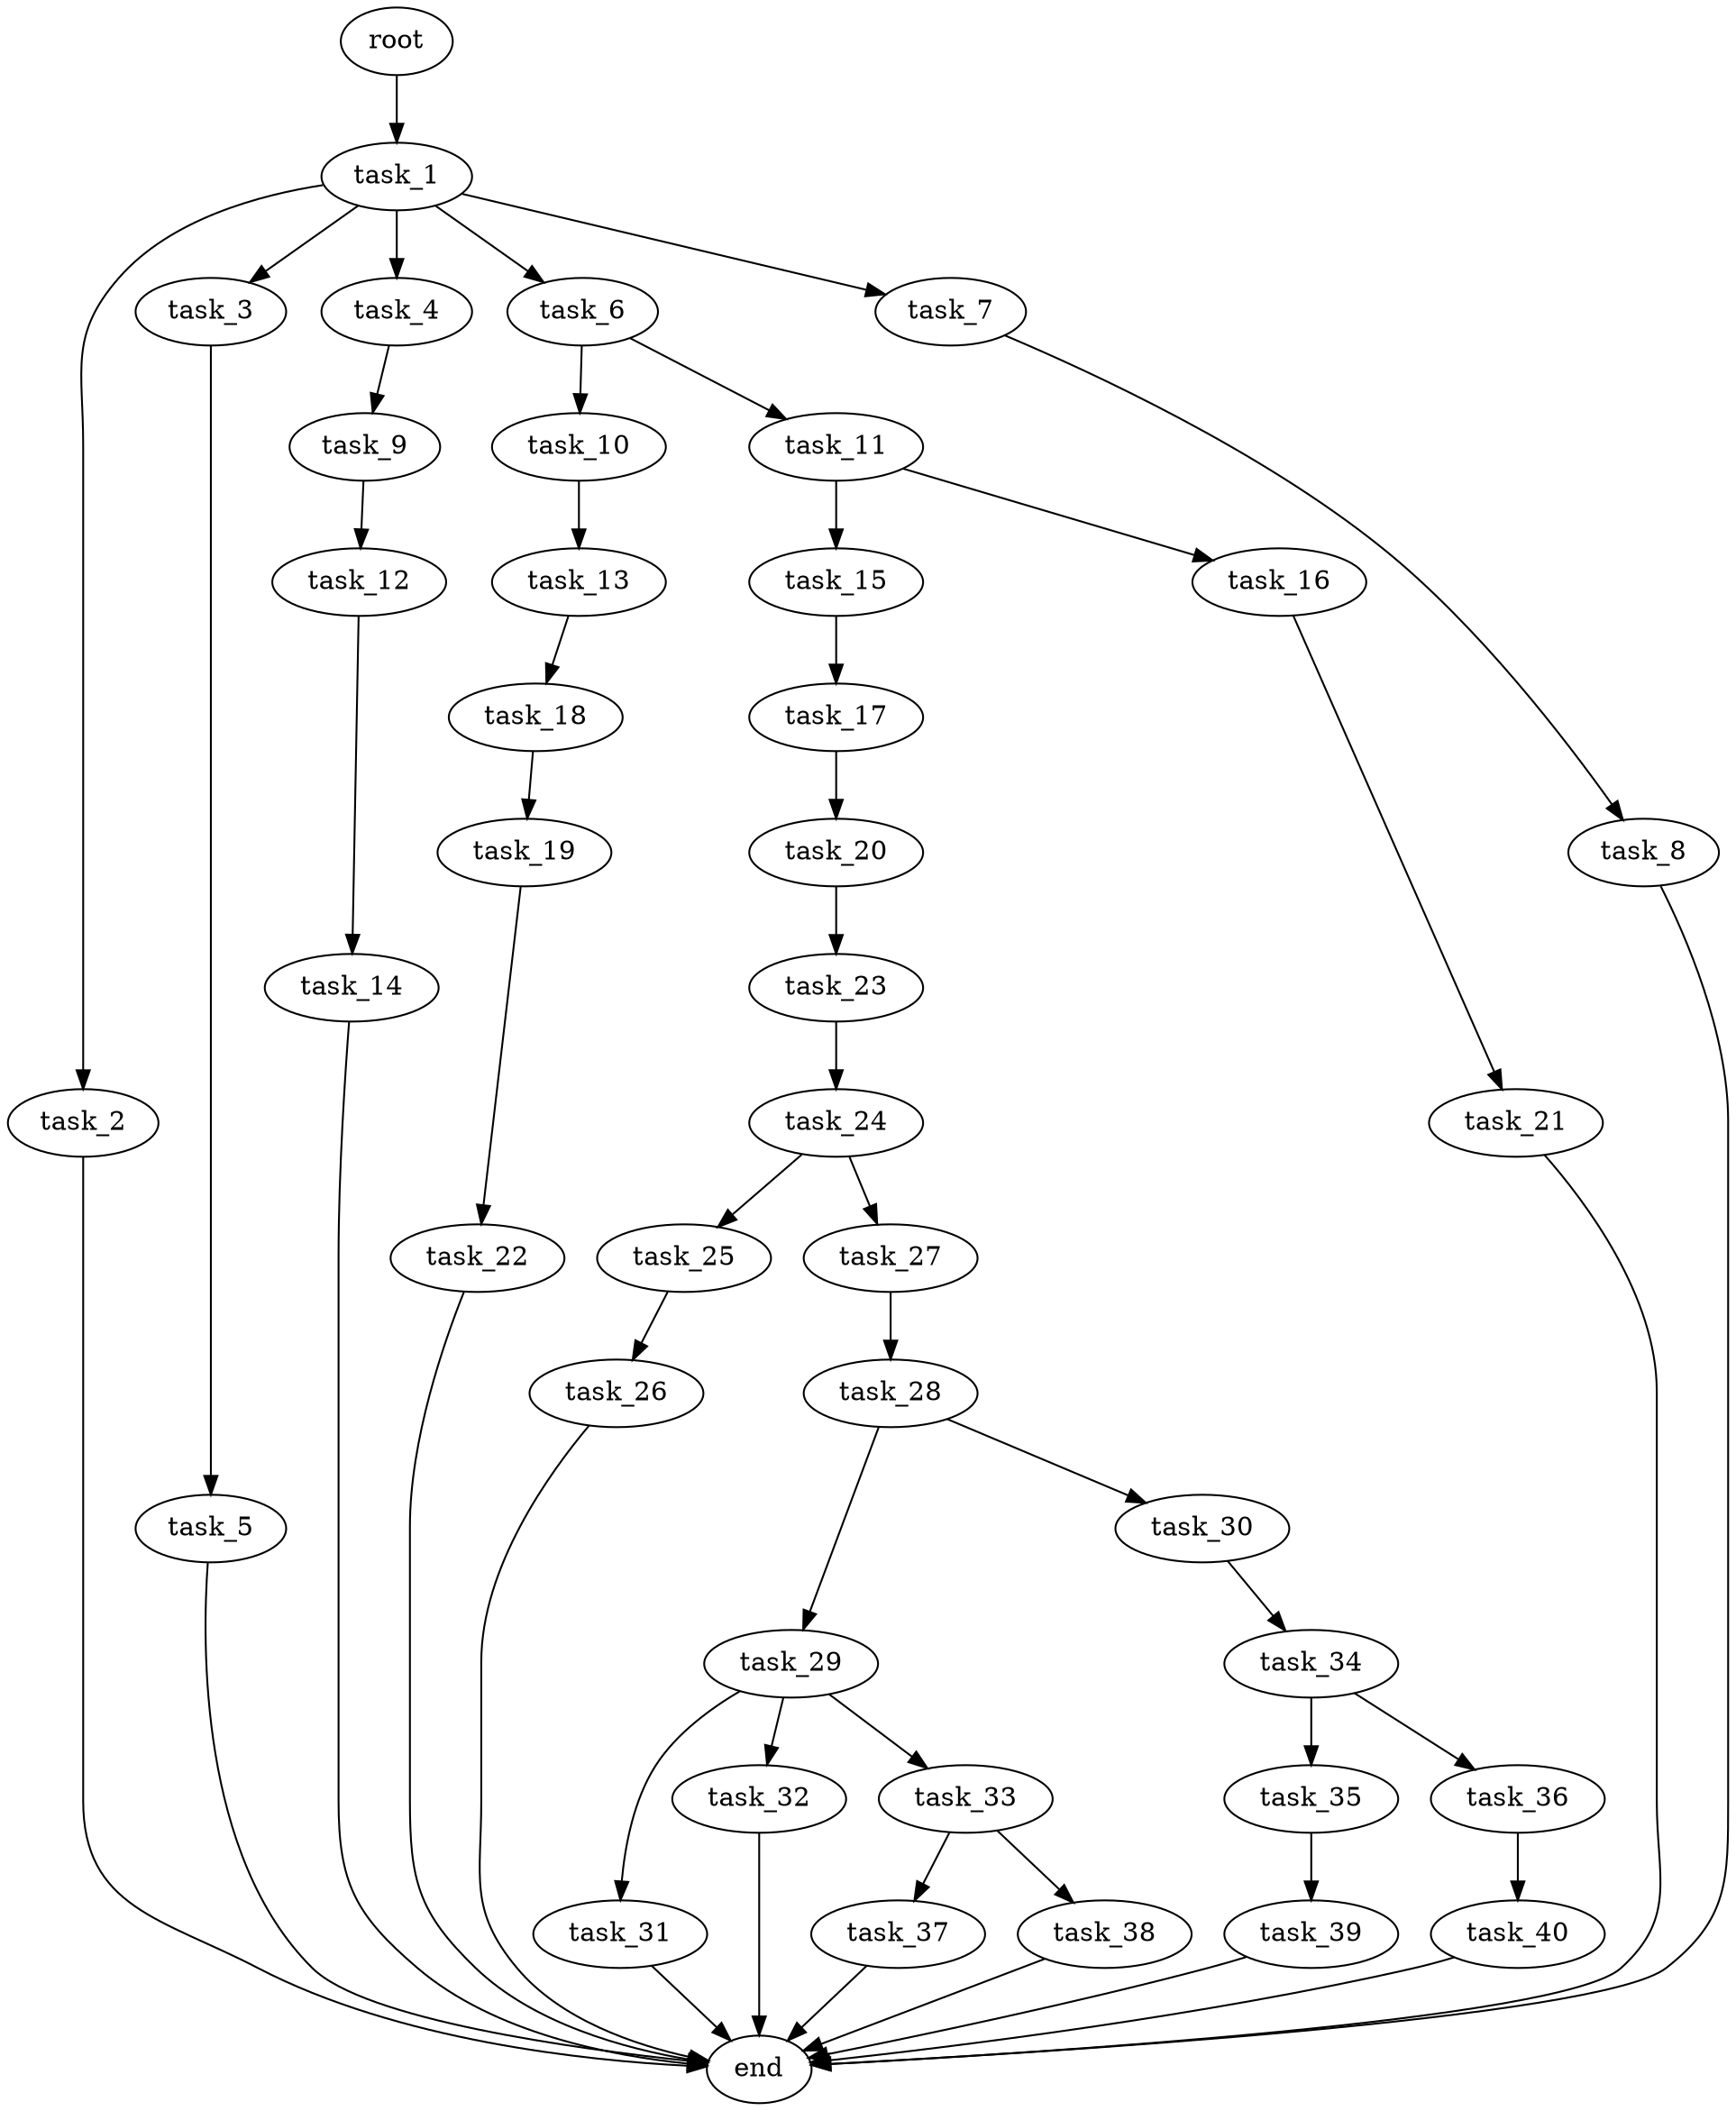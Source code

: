 digraph G {
  root [size="0.000000e+00"];
  task_1 [size="8.344704e+09"];
  task_2 [size="8.483547e+09"];
  task_3 [size="5.290491e+09"];
  task_4 [size="4.057272e+09"];
  task_5 [size="3.739247e+09"];
  task_6 [size="7.187961e+09"];
  task_7 [size="3.698580e+09"];
  task_8 [size="4.669578e+09"];
  task_9 [size="7.277914e+09"];
  task_10 [size="9.161460e+09"];
  task_11 [size="5.637591e+09"];
  task_12 [size="2.686361e+09"];
  task_13 [size="3.308921e+09"];
  task_14 [size="4.535861e+09"];
  task_15 [size="5.868678e+09"];
  task_16 [size="8.949250e+09"];
  task_17 [size="7.975079e+09"];
  task_18 [size="2.683243e+09"];
  task_19 [size="7.721115e+09"];
  task_20 [size="9.014976e+09"];
  task_21 [size="6.357643e+09"];
  task_22 [size="9.469947e+09"];
  task_23 [size="3.605566e+09"];
  task_24 [size="2.400052e+09"];
  task_25 [size="3.707818e+09"];
  task_26 [size="4.722409e+09"];
  task_27 [size="8.572606e+09"];
  task_28 [size="3.930882e+09"];
  task_29 [size="9.312002e+09"];
  task_30 [size="5.946878e+09"];
  task_31 [size="5.028395e+09"];
  task_32 [size="9.622789e+09"];
  task_33 [size="6.367578e+08"];
  task_34 [size="2.087009e+09"];
  task_35 [size="2.804292e+09"];
  task_36 [size="7.917075e+08"];
  task_37 [size="3.433232e+09"];
  task_38 [size="3.700021e+09"];
  task_39 [size="5.355329e+09"];
  task_40 [size="9.082679e+09"];
  end [size="0.000000e+00"];

  root -> task_1 [size="1.000000e-12"];
  task_1 -> task_2 [size="8.483547e+08"];
  task_1 -> task_3 [size="5.290491e+08"];
  task_1 -> task_4 [size="4.057272e+08"];
  task_1 -> task_6 [size="7.187961e+08"];
  task_1 -> task_7 [size="3.698580e+08"];
  task_2 -> end [size="1.000000e-12"];
  task_3 -> task_5 [size="3.739247e+08"];
  task_4 -> task_9 [size="7.277914e+08"];
  task_5 -> end [size="1.000000e-12"];
  task_6 -> task_10 [size="9.161460e+08"];
  task_6 -> task_11 [size="5.637591e+08"];
  task_7 -> task_8 [size="4.669578e+08"];
  task_8 -> end [size="1.000000e-12"];
  task_9 -> task_12 [size="2.686361e+08"];
  task_10 -> task_13 [size="3.308921e+08"];
  task_11 -> task_15 [size="5.868678e+08"];
  task_11 -> task_16 [size="8.949250e+08"];
  task_12 -> task_14 [size="4.535861e+08"];
  task_13 -> task_18 [size="2.683243e+08"];
  task_14 -> end [size="1.000000e-12"];
  task_15 -> task_17 [size="7.975079e+08"];
  task_16 -> task_21 [size="6.357643e+08"];
  task_17 -> task_20 [size="9.014976e+08"];
  task_18 -> task_19 [size="7.721115e+08"];
  task_19 -> task_22 [size="9.469947e+08"];
  task_20 -> task_23 [size="3.605566e+08"];
  task_21 -> end [size="1.000000e-12"];
  task_22 -> end [size="1.000000e-12"];
  task_23 -> task_24 [size="2.400052e+08"];
  task_24 -> task_25 [size="3.707818e+08"];
  task_24 -> task_27 [size="8.572606e+08"];
  task_25 -> task_26 [size="4.722409e+08"];
  task_26 -> end [size="1.000000e-12"];
  task_27 -> task_28 [size="3.930882e+08"];
  task_28 -> task_29 [size="9.312002e+08"];
  task_28 -> task_30 [size="5.946878e+08"];
  task_29 -> task_31 [size="5.028395e+08"];
  task_29 -> task_32 [size="9.622789e+08"];
  task_29 -> task_33 [size="6.367578e+07"];
  task_30 -> task_34 [size="2.087009e+08"];
  task_31 -> end [size="1.000000e-12"];
  task_32 -> end [size="1.000000e-12"];
  task_33 -> task_37 [size="3.433232e+08"];
  task_33 -> task_38 [size="3.700021e+08"];
  task_34 -> task_35 [size="2.804292e+08"];
  task_34 -> task_36 [size="7.917075e+07"];
  task_35 -> task_39 [size="5.355329e+08"];
  task_36 -> task_40 [size="9.082679e+08"];
  task_37 -> end [size="1.000000e-12"];
  task_38 -> end [size="1.000000e-12"];
  task_39 -> end [size="1.000000e-12"];
  task_40 -> end [size="1.000000e-12"];
}
